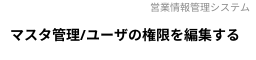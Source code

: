@startuml sequence

hide footbox
header 営業情報管理システム
title マスタ管理/ユーザの権限を編集する

' actor "" as 

' boundary "" as 

' control "" as 

' entity "" as

@enduml